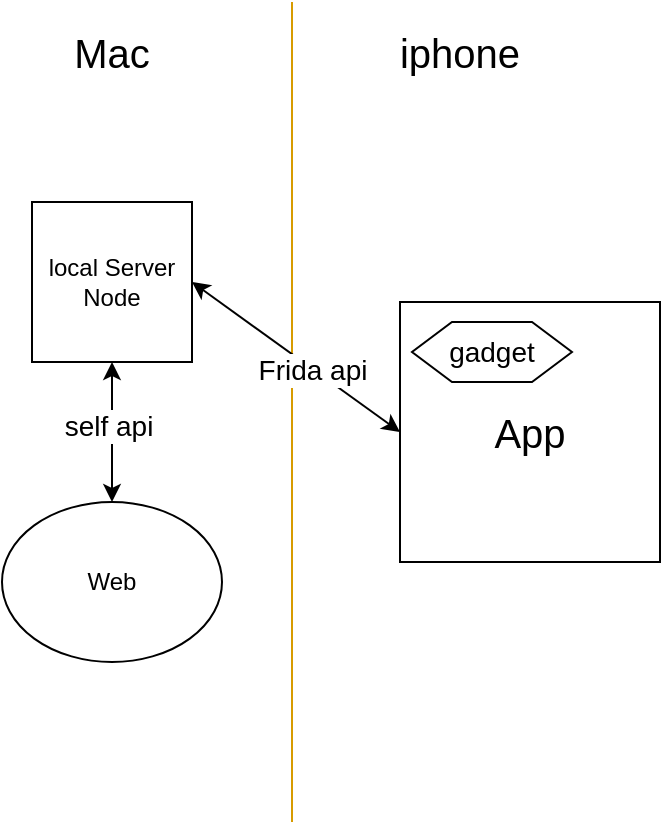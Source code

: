 <mxfile version="15.9.1" type="github">
  <diagram id="OQ7XCaL9Z5y_23g-jAen" name="第 1 页">
    <mxGraphModel dx="1426" dy="681" grid="1" gridSize="10" guides="1" tooltips="1" connect="1" arrows="1" fold="1" page="1" pageScale="1" pageWidth="827" pageHeight="1169" math="0" shadow="0">
      <root>
        <mxCell id="0" />
        <mxCell id="1" parent="0" />
        <mxCell id="00d4COCwu87UGTfb60GM-1" value="local Server&lt;br&gt;Node" style="whiteSpace=wrap;html=1;aspect=fixed;" vertex="1" parent="1">
          <mxGeometry x="170" y="150" width="80" height="80" as="geometry" />
        </mxCell>
        <mxCell id="00d4COCwu87UGTfb60GM-2" value="" style="endArrow=none;html=1;rounded=0;fillColor=#ffe6cc;strokeColor=#d79b00;" edge="1" parent="1">
          <mxGeometry width="50" height="50" relative="1" as="geometry">
            <mxPoint x="300" y="460" as="sourcePoint" />
            <mxPoint x="300" y="50" as="targetPoint" />
          </mxGeometry>
        </mxCell>
        <mxCell id="00d4COCwu87UGTfb60GM-3" value="Web" style="ellipse;whiteSpace=wrap;html=1;" vertex="1" parent="1">
          <mxGeometry x="155" y="300" width="110" height="80" as="geometry" />
        </mxCell>
        <mxCell id="00d4COCwu87UGTfb60GM-4" value="" style="endArrow=classic;startArrow=classic;html=1;rounded=0;entryX=0.5;entryY=1;entryDx=0;entryDy=0;exitX=0.5;exitY=0;exitDx=0;exitDy=0;" edge="1" parent="1" source="00d4COCwu87UGTfb60GM-3" target="00d4COCwu87UGTfb60GM-1">
          <mxGeometry width="50" height="50" relative="1" as="geometry">
            <mxPoint x="-270" y="430" as="sourcePoint" />
            <mxPoint x="-220" y="380" as="targetPoint" />
          </mxGeometry>
        </mxCell>
        <mxCell id="00d4COCwu87UGTfb60GM-13" value="self api" style="edgeLabel;html=1;align=center;verticalAlign=middle;resizable=0;points=[];fontSize=14;" vertex="1" connectable="0" parent="00d4COCwu87UGTfb60GM-4">
          <mxGeometry x="0.086" y="2" relative="1" as="geometry">
            <mxPoint as="offset" />
          </mxGeometry>
        </mxCell>
        <mxCell id="00d4COCwu87UGTfb60GM-5" value="Mac" style="text;html=1;strokeColor=none;fillColor=none;align=center;verticalAlign=middle;whiteSpace=wrap;rounded=0;fontSize=20;" vertex="1" parent="1">
          <mxGeometry x="180" y="60" width="60" height="30" as="geometry" />
        </mxCell>
        <mxCell id="00d4COCwu87UGTfb60GM-6" value="iphone" style="text;html=1;strokeColor=none;fillColor=none;align=center;verticalAlign=middle;whiteSpace=wrap;rounded=0;fontSize=20;" vertex="1" parent="1">
          <mxGeometry x="354" y="60" width="60" height="30" as="geometry" />
        </mxCell>
        <mxCell id="00d4COCwu87UGTfb60GM-7" value="App" style="whiteSpace=wrap;html=1;aspect=fixed;fontSize=20;" vertex="1" parent="1">
          <mxGeometry x="354" y="200" width="130" height="130" as="geometry" />
        </mxCell>
        <mxCell id="00d4COCwu87UGTfb60GM-8" value="gadget" style="shape=hexagon;perimeter=hexagonPerimeter2;whiteSpace=wrap;html=1;fixedSize=1;fontSize=14;" vertex="1" parent="1">
          <mxGeometry x="360" y="210" width="80" height="30" as="geometry" />
        </mxCell>
        <mxCell id="00d4COCwu87UGTfb60GM-11" value="" style="endArrow=classic;startArrow=classic;html=1;rounded=0;fontSize=14;exitX=1;exitY=0.5;exitDx=0;exitDy=0;entryX=0;entryY=0.5;entryDx=0;entryDy=0;" edge="1" parent="1" source="00d4COCwu87UGTfb60GM-1" target="00d4COCwu87UGTfb60GM-7">
          <mxGeometry width="50" height="50" relative="1" as="geometry">
            <mxPoint x="350" y="310" as="sourcePoint" />
            <mxPoint x="400" y="260" as="targetPoint" />
          </mxGeometry>
        </mxCell>
        <mxCell id="00d4COCwu87UGTfb60GM-12" value="Frida api" style="edgeLabel;html=1;align=center;verticalAlign=middle;resizable=0;points=[];fontSize=14;" vertex="1" connectable="0" parent="00d4COCwu87UGTfb60GM-11">
          <mxGeometry x="0.154" relative="1" as="geometry">
            <mxPoint as="offset" />
          </mxGeometry>
        </mxCell>
      </root>
    </mxGraphModel>
  </diagram>
</mxfile>
